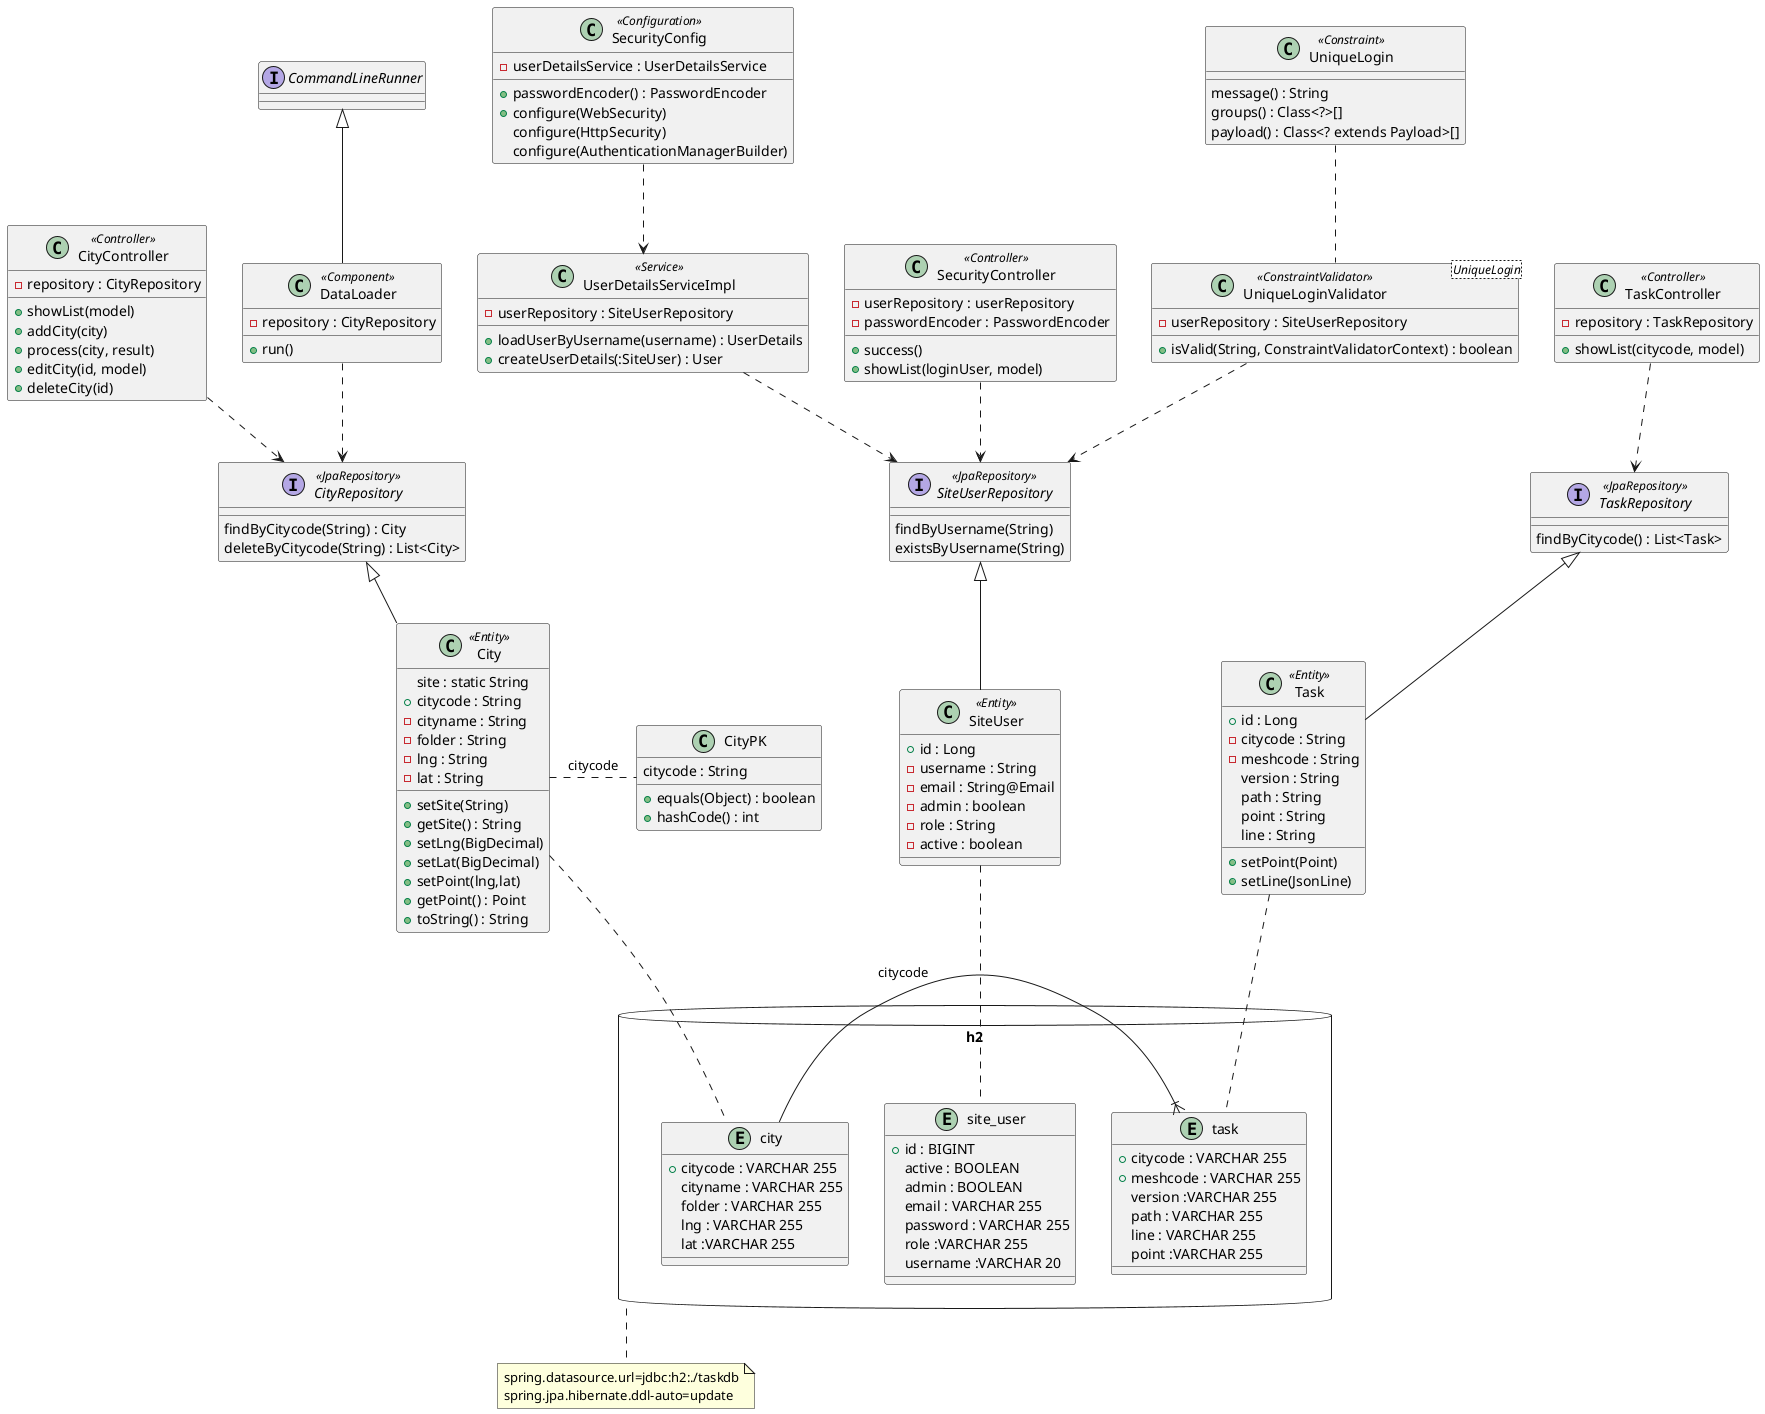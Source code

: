 @startuml

database "h2" as db {
	entity city {
		+ citycode : VARCHAR 255
		cityname : VARCHAR 255
		folder : VARCHAR 255
		lng : VARCHAR 255
		lat :VARCHAR 255
	}

	entity site_user {
		+ id : BIGINT
		active : BOOLEAN
		admin : BOOLEAN
		email : VARCHAR 255
		password : VARCHAR 255
		role :VARCHAR 255
		username :VARCHAR 20
	}

	entity task {
		+ citycode : VARCHAR 255
		+ meshcode : VARCHAR 255
		version :VARCHAR 255
		path : VARCHAR 255
		line : VARCHAR 255
		point :VARCHAR 255
	}
	task }|- city : citycode
}
note bottom of db : spring.datasource.url=jdbc:h2:./taskdb\nspring.jpa.hibernate.ddl-auto=update

class SecurityConfig <<Configuration>> {
	- userDetailsService : UserDetailsService
	+ passwordEncoder() : PasswordEncoder
	+ configure(WebSecurity)
	configure(HttpSecurity)
	configure(AuthenticationManagerBuilder)
}

class UserDetailsServiceImpl <<Service>> {
  - userRepository : SiteUserRepository
  + loadUserByUsername(username) : UserDetails
  + createUserDetails(:SiteUser) : User
}

class SecurityController <<Controller>> {
  - userRepository : userRepository
  - passwordEncoder : PasswordEncoder
  + success()
  + showList(loginUser, model)
}

class SiteUser <<Entity>> {
  + id : Long
  - username : String
  - email : String@Email
  - admin : boolean
  - role : String
  - active : boolean
}
SiteUser .. site_user

class UniqueLoginValidator<UniqueLogin> <<ConstraintValidator>> {
  - userRepository : SiteUserRepository
  + isValid(String, ConstraintValidatorContext) : boolean
}

class UniqueLogin <<Constraint>> {
  message() : String
  groups() : Class<?>[]
  payload() : Class<? extends Payload>[]
}

interface SiteUserRepository <<JpaRepository>> {
	findByUsername(String)
	existsByUsername(String)
}
SecurityConfig ..> UserDetailsServiceImpl
UserDetailsServiceImpl ..> SiteUserRepository
SecurityController ..> SiteUserRepository
UniqueLoginValidator ..> SiteUserRepository
UniqueLogin .. UniqueLoginValidator
SiteUserRepository <|-- SiteUser

class City <<Entity>> {
	site : static String
  + citycode : String
  - cityname : String
  - folder : String
  - lng : String
  - lat : String
  + setSite(String)
  + getSite() : String
  + setLng(BigDecimal)
  + setLat(BigDecimal)
  + setPoint(lng,lat)
  + getPoint() : Point
  + toString() : String
}
City .. city
City . CityPK : citycode

class CityPK {
	citycode : String
	+ equals(Object) : boolean
	+ hashCode() : int
}

interface CityRepository <<JpaRepository>> {
	findByCitycode(String) : City
	deleteByCitycode(String) : List<City>
}
CityRepository <|-- City

class CityController <<Controller>> {
  - repository : CityRepository
  + showList(model)
  + addCity(city)
  + process(city, result)
  + editCity(id, model)
  + deleteCity(id)
}
CityController ..> CityRepository

class TaskController <<Controller>> {
  - repository : TaskRepository
  + showList(citycode, model)
}
TaskController ..> TaskRepository

interface TaskRepository <<JpaRepository>> {
	findByCitycode() : List<Task>
}
TaskRepository <|-- Task

class Task <<Entity>> {
  + id : Long
  - citycode : String
  - meshcode : String
  version : String
  path : String
  point : String
  line : String
  + setPoint(Point)
  + setLine(JsonLine)
}
Task .. task

interface CommandLineRunner

class DataLoader <<Component>> {
  - repository : CityRepository
  + run()
}
DataLoader ..> CityRepository

CommandLineRunner <|-- DataLoader

@enduml

